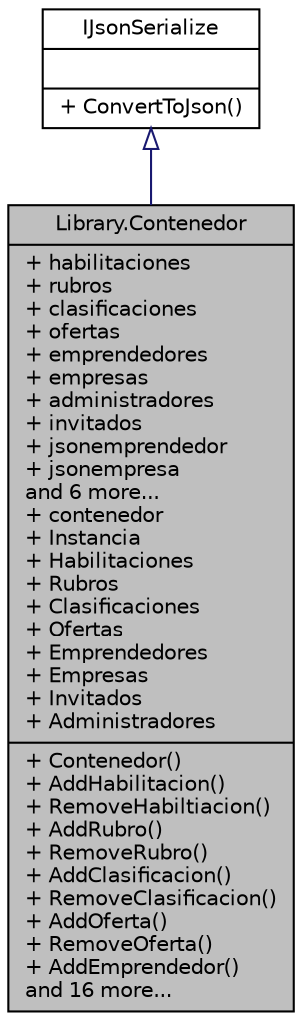 digraph "Library.Contenedor"
{
 // INTERACTIVE_SVG=YES
 // LATEX_PDF_SIZE
  edge [fontname="Helvetica",fontsize="10",labelfontname="Helvetica",labelfontsize="10"];
  node [fontname="Helvetica",fontsize="10",shape=record];
  Node1 [label="{Library.Contenedor\n|+ habilitaciones\l+ rubros\l+ clasificaciones\l+ ofertas\l+ emprendedores\l+ empresas\l+ administradores\l+ invitados\l+ jsonemprendedor\l+ jsonempresa\land 6 more...\l+ contenedor\l+ Instancia\l+ Habilitaciones\l+ Rubros\l+ Clasificaciones\l+ Ofertas\l+ Emprendedores\l+ Empresas\l+ Invitados\l+ Administradores\l|+ Contenedor()\l+ AddHabilitacion()\l+ RemoveHabiltiacion()\l+ AddRubro()\l+ RemoveRubro()\l+ AddClasificacion()\l+ RemoveClasificacion()\l+ AddOferta()\l+ RemoveOferta()\l+ AddEmprendedor()\land 16 more...\l}",height=0.2,width=0.4,color="black", fillcolor="grey75", style="filled", fontcolor="black",tooltip="Esta clase representa un contenedor de las diferentes clases del bot. Utiliza el patron de diseño Sin..."];
  Node2 -> Node1 [dir="back",color="midnightblue",fontsize="10",style="solid",arrowtail="onormal",fontname="Helvetica"];
  Node2 [label="{IJsonSerialize\n||+ ConvertToJson()\l}",height=0.2,width=0.4,color="black", fillcolor="white", style="filled",URL="$interfaceLibrary_1_1IJsonSerialize.html",tooltip="Interface con la firma de los métodos que debe tener un manejador de datos."];
}
